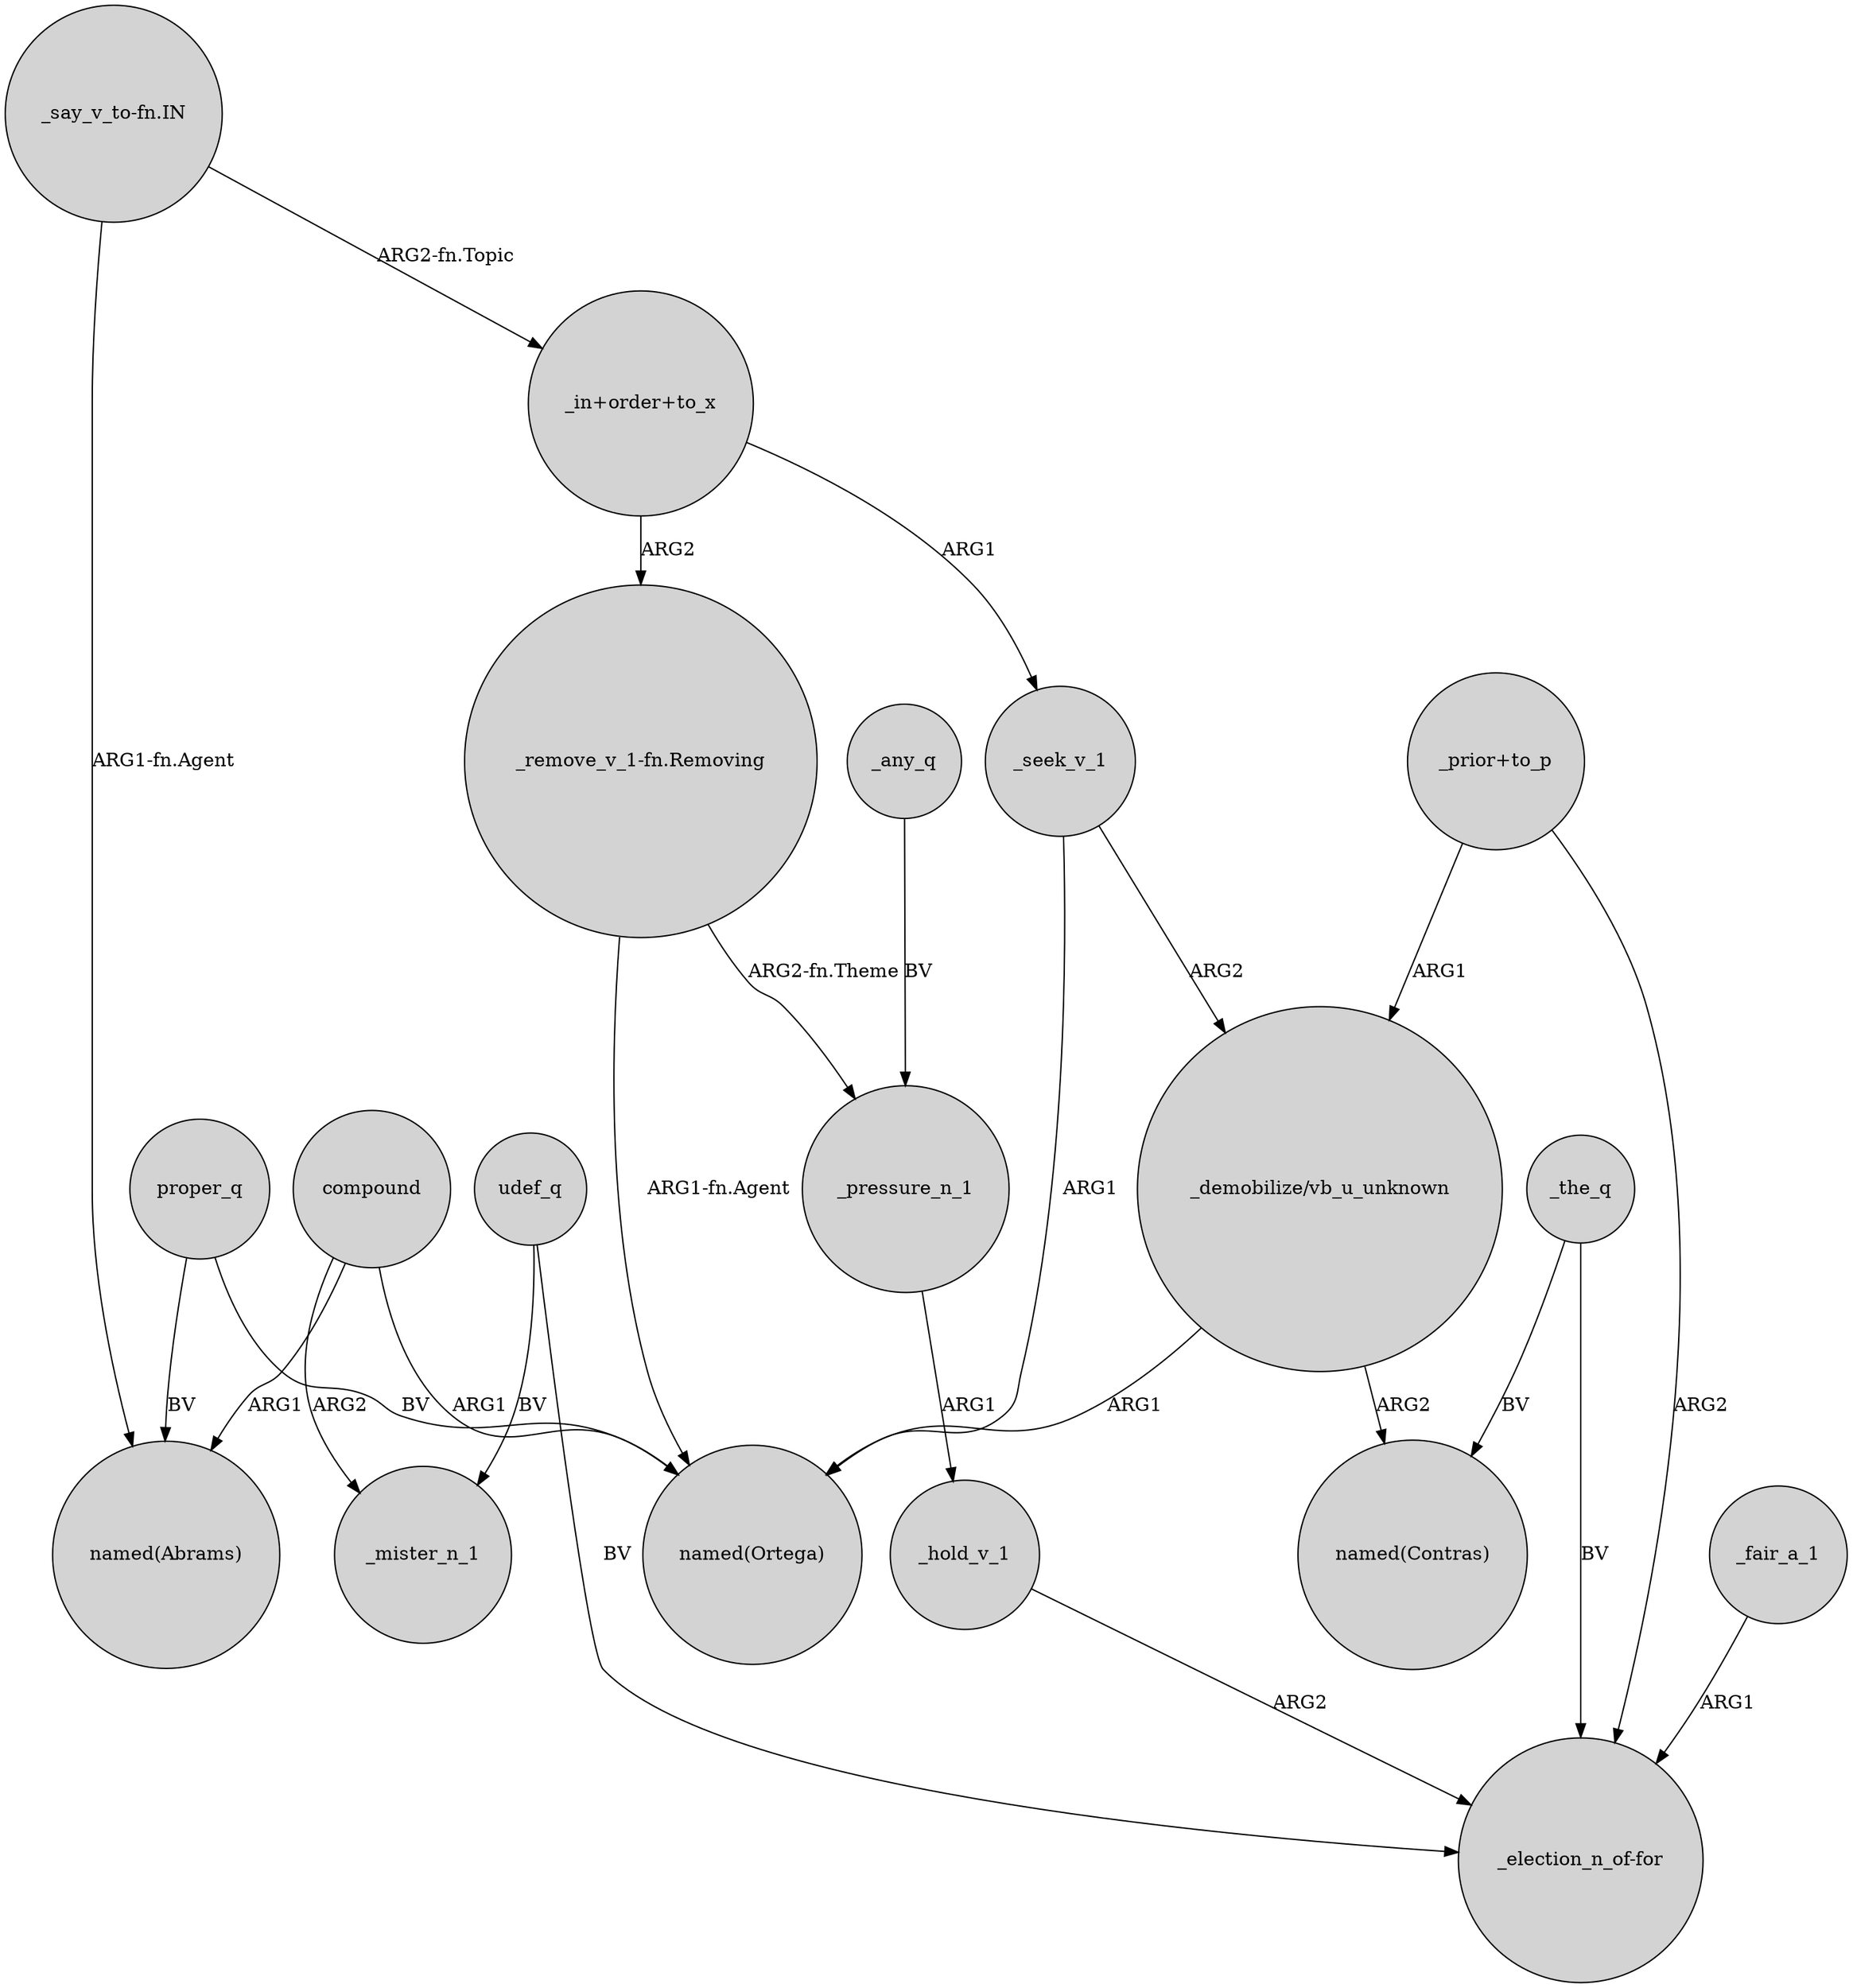 digraph {
	node [shape=circle style=filled]
	"_demobilize/vb_u_unknown" -> "named(Ortega)" [label=ARG1]
	udef_q -> "_election_n_of-for" [label=BV]
	_pressure_n_1 -> _hold_v_1 [label=ARG1]
	compound -> "named(Abrams)" [label=ARG1]
	"_in+order+to_x" -> "_remove_v_1-fn.Removing" [label=ARG2]
	proper_q -> "named(Ortega)" [label=BV]
	compound -> _mister_n_1 [label=ARG2]
	_hold_v_1 -> "_election_n_of-for" [label=ARG2]
	udef_q -> _mister_n_1 [label=BV]
	"_prior+to_p" -> "_demobilize/vb_u_unknown" [label=ARG1]
	_the_q -> "_election_n_of-for" [label=BV]
	_any_q -> _pressure_n_1 [label=BV]
	"_say_v_to-fn.IN" -> "_in+order+to_x" [label="ARG2-fn.Topic"]
	_seek_v_1 -> "named(Ortega)" [label=ARG1]
	proper_q -> "named(Abrams)" [label=BV]
	"_demobilize/vb_u_unknown" -> "named(Contras)" [label=ARG2]
	"_prior+to_p" -> "_election_n_of-for" [label=ARG2]
	"_in+order+to_x" -> _seek_v_1 [label=ARG1]
	_fair_a_1 -> "_election_n_of-for" [label=ARG1]
	"_say_v_to-fn.IN" -> "named(Abrams)" [label="ARG1-fn.Agent"]
	_seek_v_1 -> "_demobilize/vb_u_unknown" [label=ARG2]
	_the_q -> "named(Contras)" [label=BV]
	"_remove_v_1-fn.Removing" -> "named(Ortega)" [label="ARG1-fn.Agent"]
	"_remove_v_1-fn.Removing" -> _pressure_n_1 [label="ARG2-fn.Theme"]
	compound -> "named(Ortega)" [label=ARG1]
}

